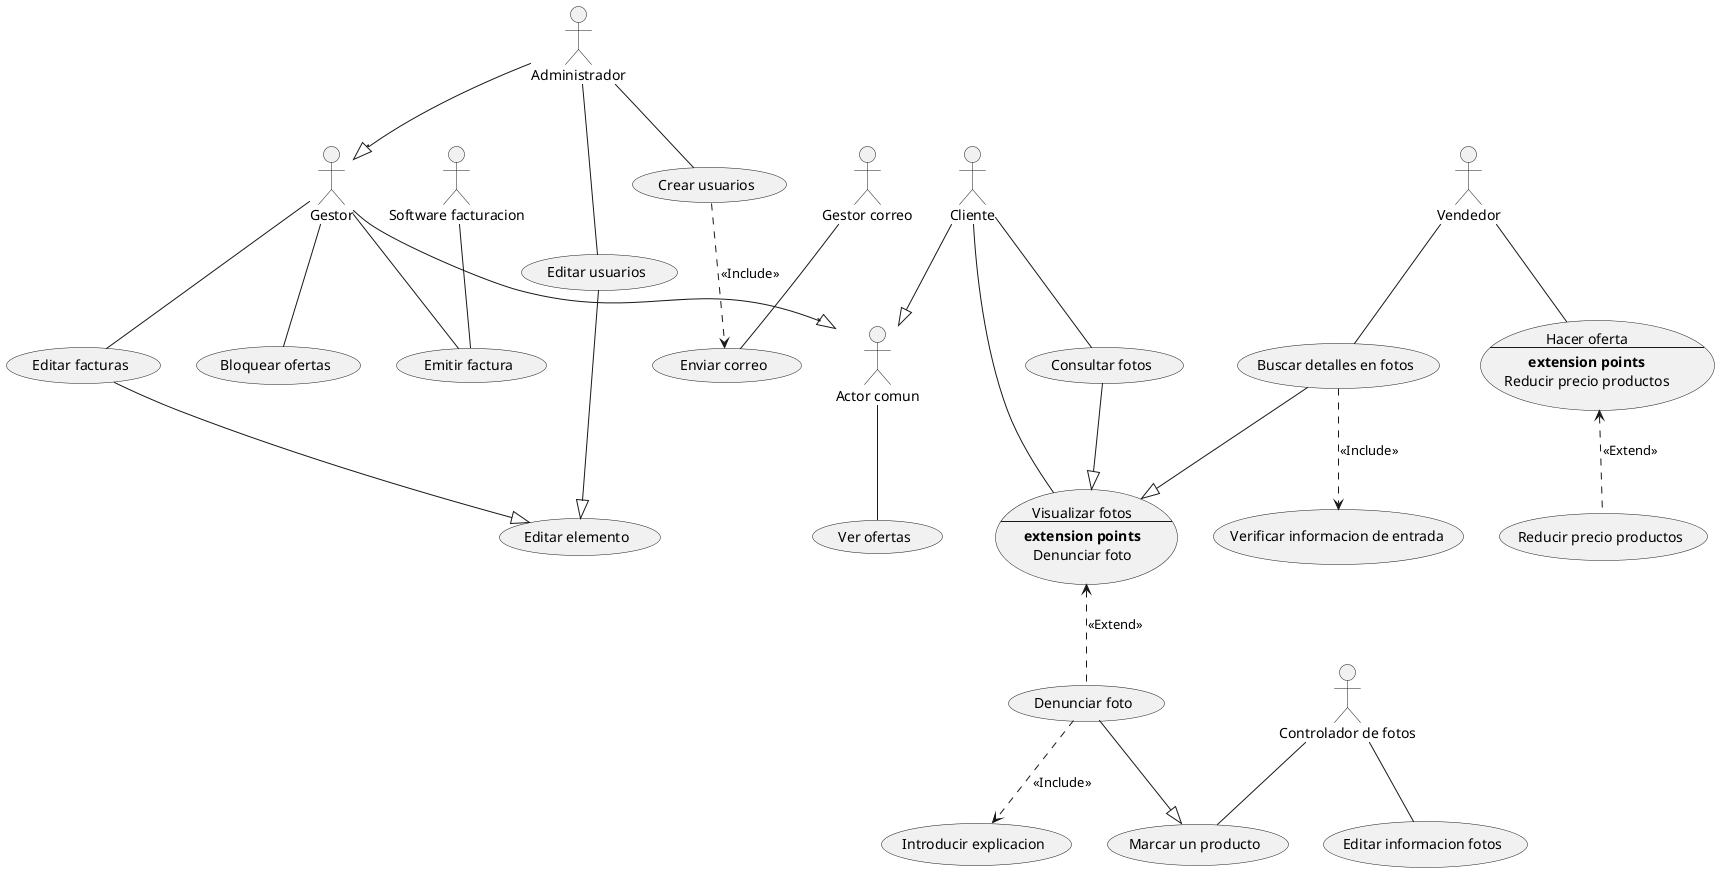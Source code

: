 @startuml fotografiaOnline

:Cliente: as Cliente
:Actor comun: as AComun
:Controlador de fotos: as ConFotos
:Software facturacion: as Software
:Gestor: as Gestor
:Vendedor: as Vendedor
:Administrador: as Admin
:Gestor correo: as GCorreo


(Consultar fotos) as ConsultarFotos
(Denunciar foto) as DFoto
(Introducir explicacion) as InExp
usecase UC1 as "Visualizar fotos
--
**extension points**
Denunciar foto"
(Marcar un producto) as MProd
(Editar informacion fotos) as EditInfo
(Ver ofertas) as VOfertas
(Bloquear ofertas) as BloqOFertas
(Emitir factura) as EmitFactura
(Editar facturas) as EditFacturas
(Editar elemento) as EditElemento
(Buscar detalles en fotos) as BDetalles
(Verificar informacion de entrada) as Verif
(Enviar correo) as EnviarCorreo
(Editar usuarios) as EditUsuarios
(Crear usuarios) as CrearUs
usecase UC2 as "Hacer oferta
--
**extension points**
Reducir precio productos"
(Reducir precio productos) as Reducir


Cliente --|> AComun
Gestor --|> AComun
Admin --|> Gestor

Cliente -- ConsultarFotos
Cliente -- UC1
ConsultarFotos --|> UC1
UC1 <.. DFoto : <<Extend>>
DFoto ..> InExp : <<Include>>

ConFotos -- EditInfo
ConFotos -- MProd
DFoto --|> MProd

Vendedor -- BDetalles
BDetalles --|> UC1
BDetalles ..> Verif : <<Include>>
Vendedor -- UC2
UC2 <.. Reducir : <<Extend>>

AComun -- VOfertas

Gestor -- BloqOFertas
Gestor -- EmitFactura
Gestor -- EditFacturas
EditFacturas --|> EditElemento

Admin -- EditUsuarios
EditUsuarios --|> EditElemento

Software -- EmitFactura

Admin -- CrearUs
CrearUs ..> EnviarCorreo : <<Include>>

GCorreo -- EnviarCorreo












@enduml
